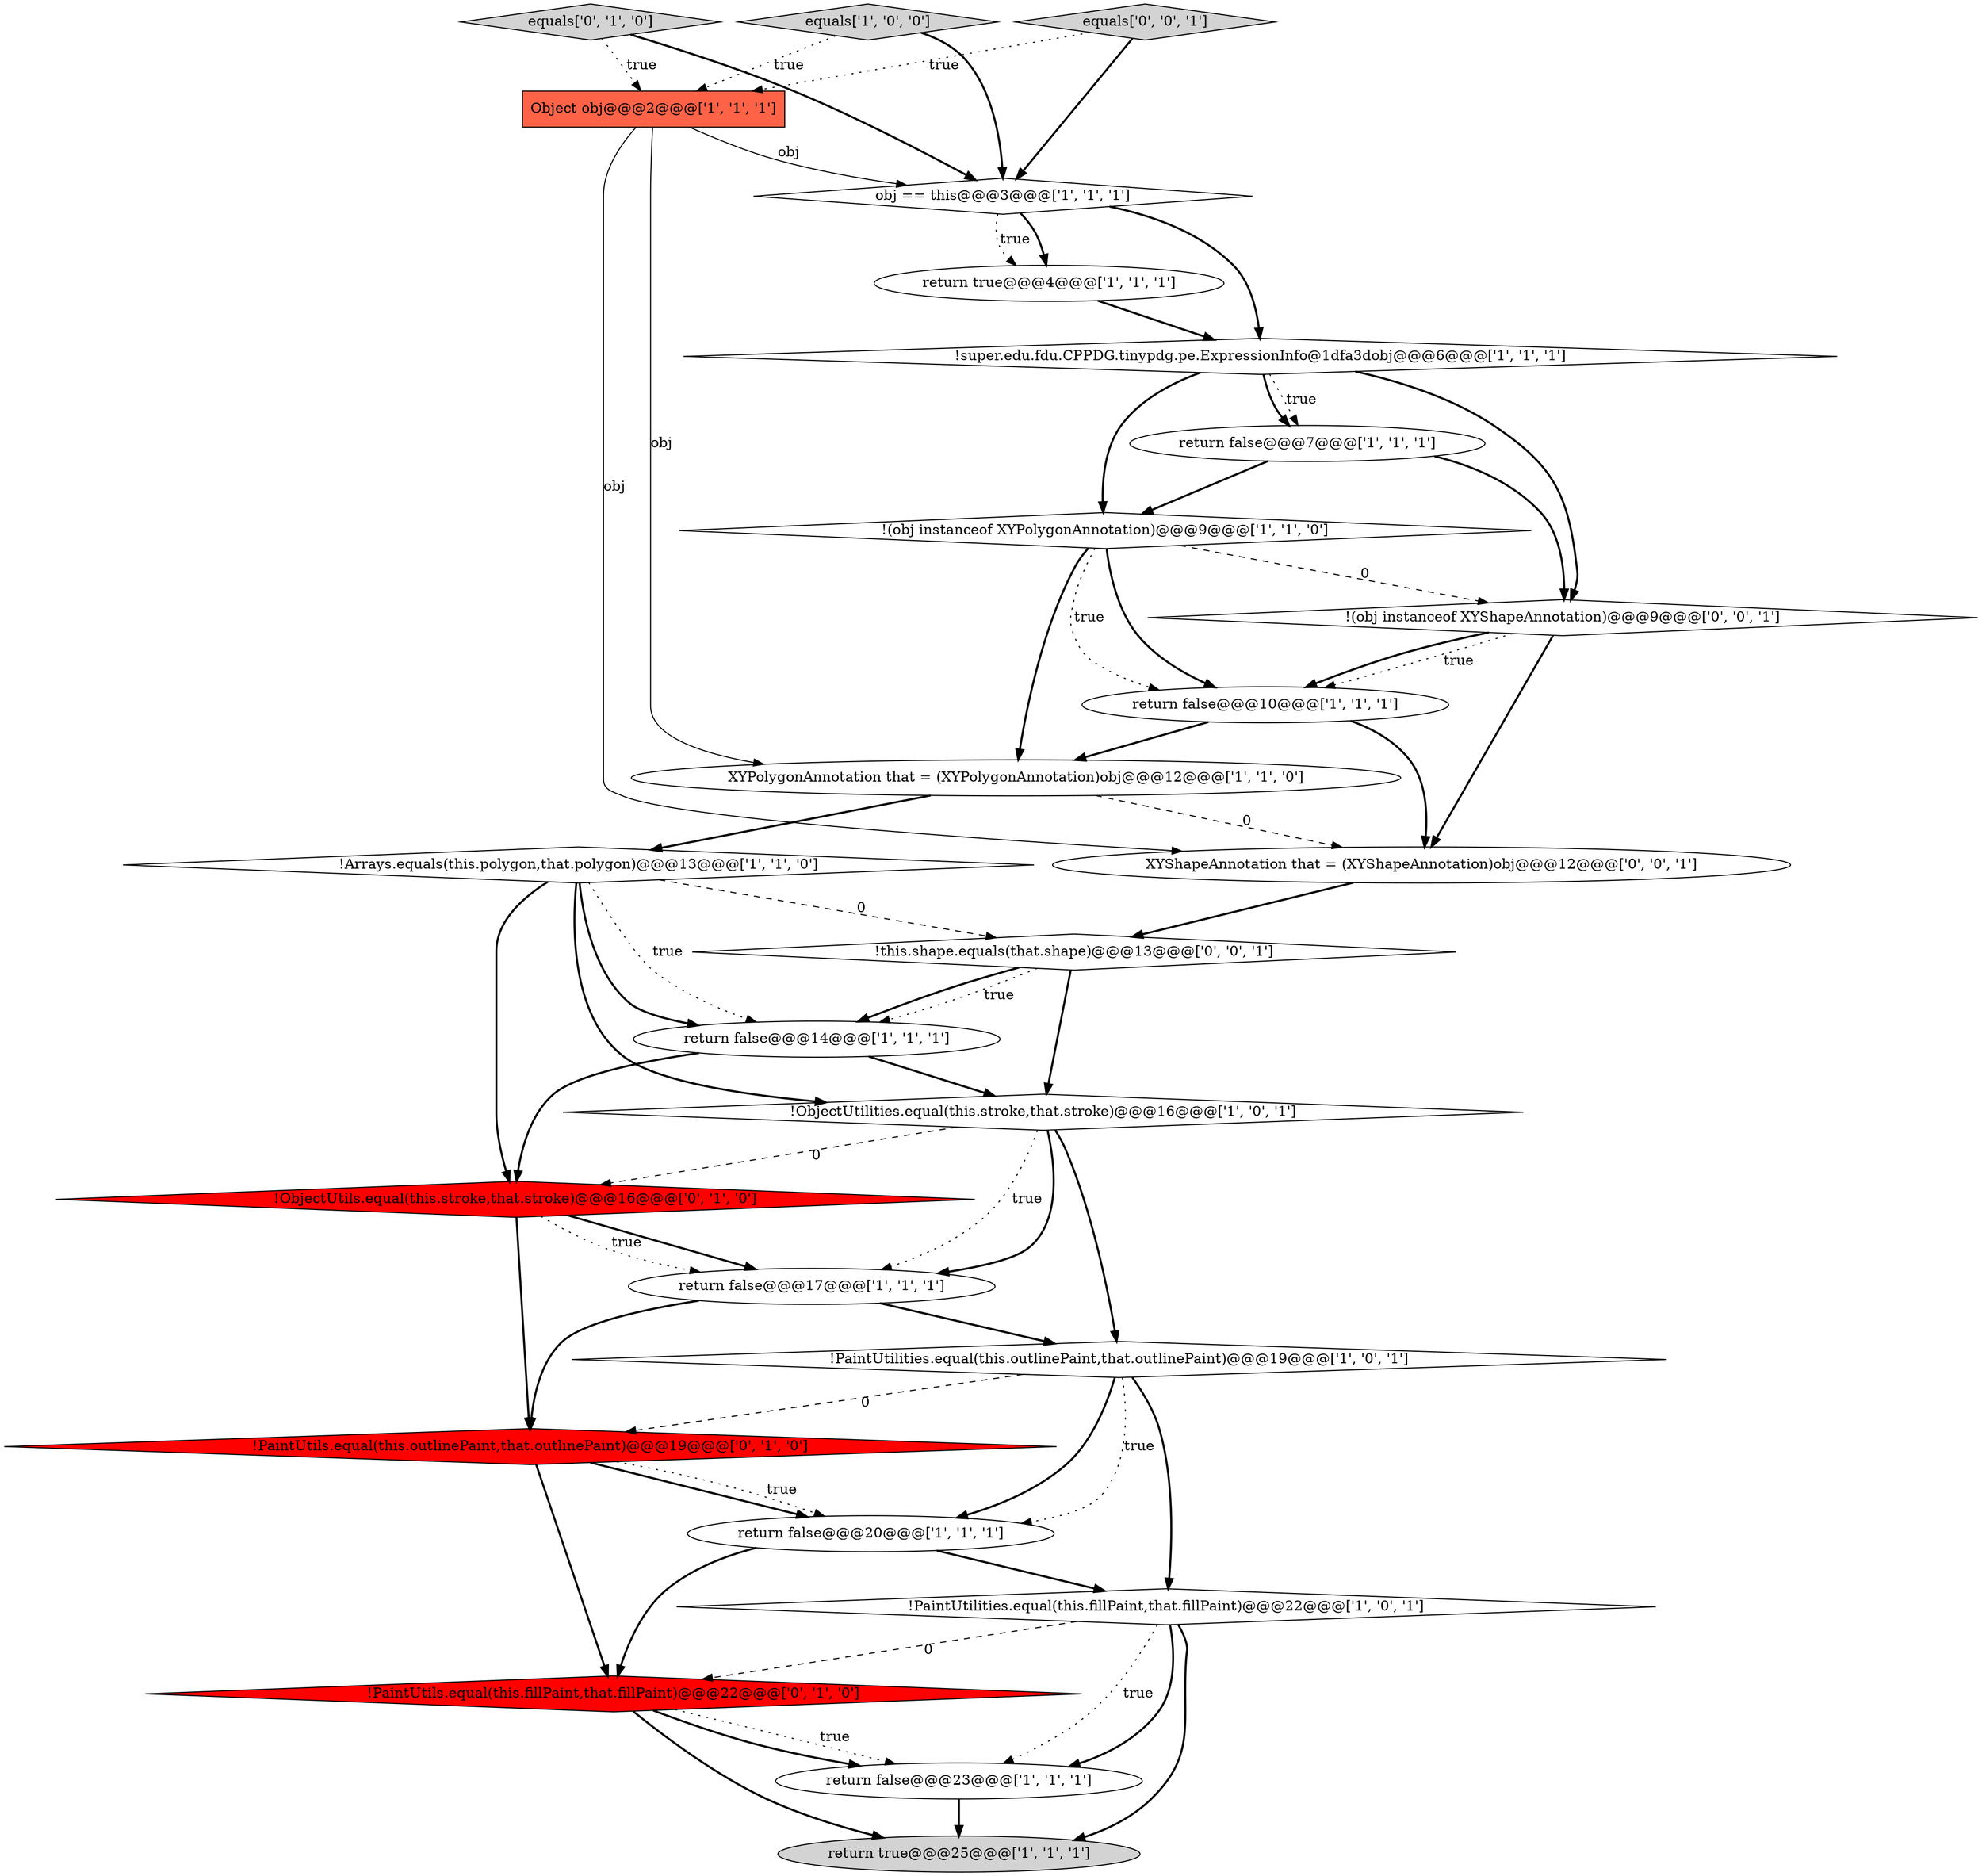 digraph {
11 [style = filled, label = "!Arrays.equals(this.polygon,that.polygon)@@@13@@@['1', '1', '0']", fillcolor = white, shape = diamond image = "AAA0AAABBB1BBB"];
24 [style = filled, label = "XYShapeAnnotation that = (XYShapeAnnotation)obj@@@12@@@['0', '0', '1']", fillcolor = white, shape = ellipse image = "AAA0AAABBB3BBB"];
21 [style = filled, label = "equals['0', '1', '0']", fillcolor = lightgray, shape = diamond image = "AAA0AAABBB2BBB"];
10 [style = filled, label = "equals['1', '0', '0']", fillcolor = lightgray, shape = diamond image = "AAA0AAABBB1BBB"];
22 [style = filled, label = "!this.shape.equals(that.shape)@@@13@@@['0', '0', '1']", fillcolor = white, shape = diamond image = "AAA0AAABBB3BBB"];
18 [style = filled, label = "!ObjectUtils.equal(this.stroke,that.stroke)@@@16@@@['0', '1', '0']", fillcolor = red, shape = diamond image = "AAA1AAABBB2BBB"];
9 [style = filled, label = "!PaintUtilities.equal(this.outlinePaint,that.outlinePaint)@@@19@@@['1', '0', '1']", fillcolor = white, shape = diamond image = "AAA0AAABBB1BBB"];
23 [style = filled, label = "equals['0', '0', '1']", fillcolor = lightgray, shape = diamond image = "AAA0AAABBB3BBB"];
16 [style = filled, label = "return false@@@14@@@['1', '1', '1']", fillcolor = white, shape = ellipse image = "AAA0AAABBB1BBB"];
1 [style = filled, label = "return false@@@7@@@['1', '1', '1']", fillcolor = white, shape = ellipse image = "AAA0AAABBB1BBB"];
4 [style = filled, label = "return false@@@23@@@['1', '1', '1']", fillcolor = white, shape = ellipse image = "AAA0AAABBB1BBB"];
15 [style = filled, label = "XYPolygonAnnotation that = (XYPolygonAnnotation)obj@@@12@@@['1', '1', '0']", fillcolor = white, shape = ellipse image = "AAA0AAABBB1BBB"];
14 [style = filled, label = "!PaintUtilities.equal(this.fillPaint,that.fillPaint)@@@22@@@['1', '0', '1']", fillcolor = white, shape = diamond image = "AAA0AAABBB1BBB"];
3 [style = filled, label = "return false@@@10@@@['1', '1', '1']", fillcolor = white, shape = ellipse image = "AAA0AAABBB1BBB"];
6 [style = filled, label = "return false@@@20@@@['1', '1', '1']", fillcolor = white, shape = ellipse image = "AAA0AAABBB1BBB"];
7 [style = filled, label = "return true@@@4@@@['1', '1', '1']", fillcolor = white, shape = ellipse image = "AAA0AAABBB1BBB"];
5 [style = filled, label = "return false@@@17@@@['1', '1', '1']", fillcolor = white, shape = ellipse image = "AAA0AAABBB1BBB"];
2 [style = filled, label = "!super.edu.fdu.CPPDG.tinypdg.pe.ExpressionInfo@1dfa3dobj@@@6@@@['1', '1', '1']", fillcolor = white, shape = diamond image = "AAA0AAABBB1BBB"];
20 [style = filled, label = "!PaintUtils.equal(this.outlinePaint,that.outlinePaint)@@@19@@@['0', '1', '0']", fillcolor = red, shape = diamond image = "AAA1AAABBB2BBB"];
8 [style = filled, label = "!ObjectUtilities.equal(this.stroke,that.stroke)@@@16@@@['1', '0', '1']", fillcolor = white, shape = diamond image = "AAA0AAABBB1BBB"];
25 [style = filled, label = "!(obj instanceof XYShapeAnnotation)@@@9@@@['0', '0', '1']", fillcolor = white, shape = diamond image = "AAA0AAABBB3BBB"];
0 [style = filled, label = "Object obj@@@2@@@['1', '1', '1']", fillcolor = tomato, shape = box image = "AAA0AAABBB1BBB"];
19 [style = filled, label = "!PaintUtils.equal(this.fillPaint,that.fillPaint)@@@22@@@['0', '1', '0']", fillcolor = red, shape = diamond image = "AAA1AAABBB2BBB"];
12 [style = filled, label = "obj == this@@@3@@@['1', '1', '1']", fillcolor = white, shape = diamond image = "AAA0AAABBB1BBB"];
17 [style = filled, label = "!(obj instanceof XYPolygonAnnotation)@@@9@@@['1', '1', '0']", fillcolor = white, shape = diamond image = "AAA0AAABBB1BBB"];
13 [style = filled, label = "return true@@@25@@@['1', '1', '1']", fillcolor = lightgray, shape = ellipse image = "AAA0AAABBB1BBB"];
0->24 [style = solid, label="obj"];
2->17 [style = bold, label=""];
11->16 [style = bold, label=""];
9->20 [style = dashed, label="0"];
16->18 [style = bold, label=""];
5->9 [style = bold, label=""];
16->8 [style = bold, label=""];
5->20 [style = bold, label=""];
3->24 [style = bold, label=""];
22->16 [style = bold, label=""];
2->1 [style = bold, label=""];
21->0 [style = dotted, label="true"];
4->13 [style = bold, label=""];
25->3 [style = bold, label=""];
15->24 [style = dashed, label="0"];
11->22 [style = dashed, label="0"];
3->15 [style = bold, label=""];
6->19 [style = bold, label=""];
20->6 [style = bold, label=""];
9->6 [style = dotted, label="true"];
24->22 [style = bold, label=""];
17->3 [style = dotted, label="true"];
12->7 [style = bold, label=""];
11->18 [style = bold, label=""];
17->25 [style = dashed, label="0"];
1->17 [style = bold, label=""];
9->6 [style = bold, label=""];
21->12 [style = bold, label=""];
6->14 [style = bold, label=""];
22->8 [style = bold, label=""];
25->24 [style = bold, label=""];
18->20 [style = bold, label=""];
12->2 [style = bold, label=""];
0->12 [style = solid, label="obj"];
15->11 [style = bold, label=""];
8->5 [style = bold, label=""];
19->13 [style = bold, label=""];
8->5 [style = dotted, label="true"];
19->4 [style = dotted, label="true"];
2->1 [style = dotted, label="true"];
7->2 [style = bold, label=""];
10->12 [style = bold, label=""];
18->5 [style = bold, label=""];
22->16 [style = dotted, label="true"];
17->15 [style = bold, label=""];
8->9 [style = bold, label=""];
17->3 [style = bold, label=""];
9->14 [style = bold, label=""];
11->16 [style = dotted, label="true"];
25->3 [style = dotted, label="true"];
10->0 [style = dotted, label="true"];
11->8 [style = bold, label=""];
8->18 [style = dashed, label="0"];
23->12 [style = bold, label=""];
18->5 [style = dotted, label="true"];
14->19 [style = dashed, label="0"];
19->4 [style = bold, label=""];
14->13 [style = bold, label=""];
12->7 [style = dotted, label="true"];
14->4 [style = dotted, label="true"];
20->19 [style = bold, label=""];
2->25 [style = bold, label=""];
0->15 [style = solid, label="obj"];
1->25 [style = bold, label=""];
23->0 [style = dotted, label="true"];
20->6 [style = dotted, label="true"];
14->4 [style = bold, label=""];
}

